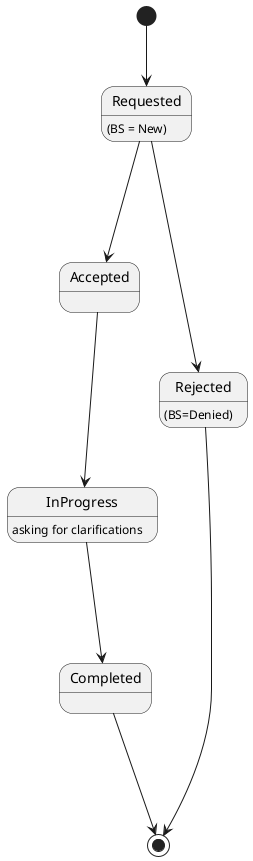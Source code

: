@startuml
[*] --> Requested
Requested : (BS = New)

Requested -down--> Accepted
Accepted -down--> InProgress

InProgress: asking for clarifications

InProgress -down-->Completed

Completed -down-->[*]

Requested -down--> Rejected
Rejected -down--> [*]
Rejected : (BS=Denied)
@enduml
